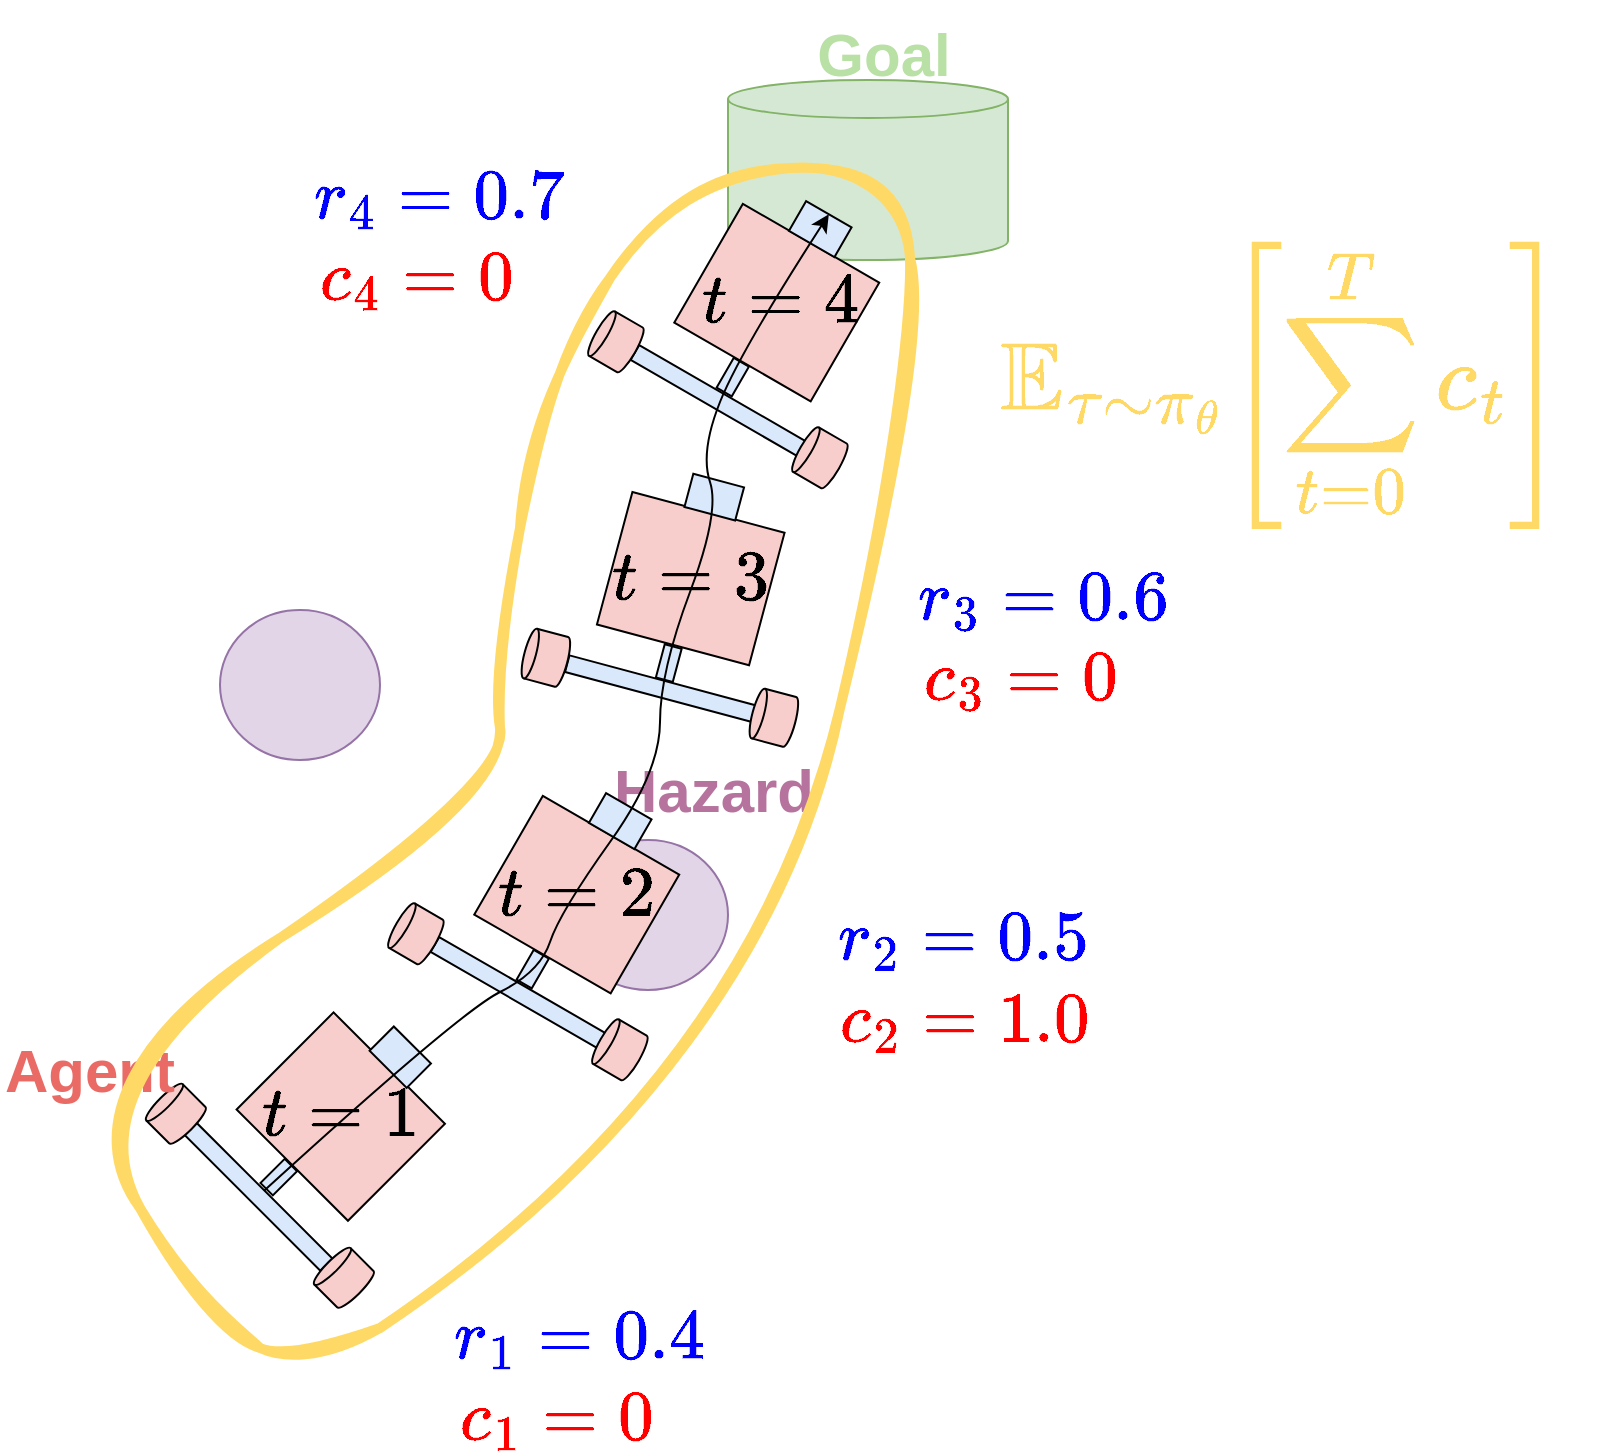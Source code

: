 <mxfile version="28.1.2">
  <diagram name="페이지-1" id="ge7ynudYH0SWpXRpJTb-">
    <mxGraphModel dx="3169" dy="1753" grid="1" gridSize="10" guides="1" tooltips="1" connect="1" arrows="1" fold="1" page="1" pageScale="1" pageWidth="827" pageHeight="1169" background="#ffffff" math="1" shadow="0">
      <root>
        <mxCell id="0" />
        <mxCell id="1" parent="0" />
        <mxCell id="ZkdpZ8pQUQYbcLdI2gs5-3" value="" style="group" vertex="1" connectable="0" parent="1">
          <mxGeometry x="20" y="222" width="751" height="724" as="geometry" />
        </mxCell>
        <mxCell id="-oPGyq5Cqz7-k8GaQxrX-370" value="" style="group;rotation=-135;" parent="ZkdpZ8pQUQYbcLdI2gs5-3" vertex="1" connectable="0">
          <mxGeometry x="90.004" y="505.003" width="166.996" height="120" as="geometry" />
        </mxCell>
        <mxCell id="-oPGyq5Cqz7-k8GaQxrX-371" value="" style="rounded=0;whiteSpace=wrap;html=1;fillColor=#f8cecc;strokeColor=default;rotation=-135;" parent="-oPGyq5Cqz7-k8GaQxrX-370" vertex="1">
          <mxGeometry x="41" y="19" width="78.75" height="68.571" as="geometry" />
        </mxCell>
        <mxCell id="-oPGyq5Cqz7-k8GaQxrX-372" value="" style="rounded=0;whiteSpace=wrap;html=1;fillColor=#dae8fc;strokeColor=default;rotation=-135;" parent="-oPGyq5Cqz7-k8GaQxrX-370" vertex="1">
          <mxGeometry x="97" y="15" width="26.25" height="17.143" as="geometry" />
        </mxCell>
        <mxCell id="-oPGyq5Cqz7-k8GaQxrX-373" value="" style="rounded=0;whiteSpace=wrap;html=1;fillColor=#dae8fc;strokeColor=default;rotation=-135;" parent="-oPGyq5Cqz7-k8GaQxrX-370" vertex="1">
          <mxGeometry x="45" y="75" width="8.75" height="17.143" as="geometry" />
        </mxCell>
        <mxCell id="-oPGyq5Cqz7-k8GaQxrX-374" value="" style="rounded=0;whiteSpace=wrap;html=1;fillColor=#dae8fc;strokeColor=default;rotation=-135;" parent="-oPGyq5Cqz7-k8GaQxrX-370" vertex="1">
          <mxGeometry x="-9" y="89" width="96.25" height="8.571" as="geometry" />
        </mxCell>
        <mxCell id="-oPGyq5Cqz7-k8GaQxrX-375" value="" style="shape=cylinder3;whiteSpace=wrap;html=1;boundedLbl=1;backgroundOutline=1;size=2.875;direction=south;fillColor=#f8cecc;strokeColor=default;rotation=-135;" parent="-oPGyq5Cqz7-k8GaQxrX-370" vertex="1">
          <mxGeometry x="-13" y="39" width="21.875" height="25.714" as="geometry" />
        </mxCell>
        <mxCell id="-oPGyq5Cqz7-k8GaQxrX-376" value="" style="shape=cylinder3;whiteSpace=wrap;html=1;boundedLbl=1;backgroundOutline=1;size=2.875;direction=south;fillColor=#f8cecc;strokeColor=default;rotation=-135;" parent="-oPGyq5Cqz7-k8GaQxrX-370" vertex="1">
          <mxGeometry x="71" y="121" width="21.875" height="25.714" as="geometry" />
        </mxCell>
        <mxCell id="wP25u6oJwDEnEGt5gR-9-16" value="&lt;span style=&quot;font-weight: 400;&quot;&gt;&lt;font style=&quot;color: rgb(0, 0, 0);&quot;&gt;`t = 1`&lt;/font&gt;&lt;/span&gt;" style="text;html=1;align=center;verticalAlign=middle;whiteSpace=wrap;rounded=0;fontSize=30;fontColor=#B9E0A5;fontStyle=1" parent="-oPGyq5Cqz7-k8GaQxrX-370" vertex="1">
          <mxGeometry x="-9.624" y="36.857" width="180" height="30" as="geometry" />
        </mxCell>
        <mxCell id="-oPGyq5Cqz7-k8GaQxrX-377" value="" style="ellipse;whiteSpace=wrap;html=1;fillColor=#e1d5e7;strokeColor=#9673a6;" parent="ZkdpZ8pQUQYbcLdI2gs5-3" vertex="1">
          <mxGeometry x="284" y="420" width="80" height="75" as="geometry" />
        </mxCell>
        <mxCell id="-oPGyq5Cqz7-k8GaQxrX-378" value="" style="shape=cylinder3;whiteSpace=wrap;html=1;boundedLbl=1;backgroundOutline=1;size=9.481;fillColor=#d5e8d4;strokeColor=#82b366;" parent="ZkdpZ8pQUQYbcLdI2gs5-3" vertex="1">
          <mxGeometry x="364" y="40" width="140" height="90" as="geometry" />
        </mxCell>
        <mxCell id="-oPGyq5Cqz7-k8GaQxrX-379" value="Goal" style="text;html=1;align=center;verticalAlign=middle;whiteSpace=wrap;rounded=0;fontSize=30;fontColor=#B9E0A5;fontStyle=1" parent="ZkdpZ8pQUQYbcLdI2gs5-3" vertex="1">
          <mxGeometry x="404" width="76" height="53" as="geometry" />
        </mxCell>
        <mxCell id="-oPGyq5Cqz7-k8GaQxrX-380" value="&lt;font style=&quot;color: rgb(234, 107, 102);&quot;&gt;Agent&lt;/font&gt;" style="text;html=1;align=center;verticalAlign=middle;whiteSpace=wrap;rounded=0;fontSize=30;fontColor=#B9E0A5;fontStyle=1" parent="ZkdpZ8pQUQYbcLdI2gs5-3" vertex="1">
          <mxGeometry y="520" width="90" height="30" as="geometry" />
        </mxCell>
        <mxCell id="-oPGyq5Cqz7-k8GaQxrX-381" value="&lt;font style=&quot;color: rgb(181, 115, 157);&quot;&gt;Hazard&lt;/font&gt;" style="text;html=1;align=center;verticalAlign=middle;whiteSpace=wrap;rounded=0;fontSize=30;fontColor=#B9E0A5;fontStyle=1" parent="ZkdpZ8pQUQYbcLdI2gs5-3" vertex="1">
          <mxGeometry x="304" y="380" width="106" height="30" as="geometry" />
        </mxCell>
        <mxCell id="-oPGyq5Cqz7-k8GaQxrX-382" value="" style="ellipse;whiteSpace=wrap;html=1;fillColor=#e1d5e7;strokeColor=#9673a6;" parent="ZkdpZ8pQUQYbcLdI2gs5-3" vertex="1">
          <mxGeometry x="110" y="305" width="80" height="75" as="geometry" />
        </mxCell>
        <mxCell id="-oPGyq5Cqz7-k8GaQxrX-383" value="" style="group;rotation=-150;opacity=23;" parent="ZkdpZ8pQUQYbcLdI2gs5-3" vertex="1" connectable="0">
          <mxGeometry x="209.996" y="396.002" width="168.374" height="120" as="geometry" />
        </mxCell>
        <mxCell id="-oPGyq5Cqz7-k8GaQxrX-384" value="" style="rounded=0;whiteSpace=wrap;html=1;fillColor=#f8cecc;strokeColor=default;rotation=-150;" parent="-oPGyq5Cqz7-k8GaQxrX-383" vertex="1">
          <mxGeometry x="39" y="17" width="78.75" height="68.571" as="geometry" />
        </mxCell>
        <mxCell id="-oPGyq5Cqz7-k8GaQxrX-385" value="" style="rounded=0;whiteSpace=wrap;html=1;fillColor=#dae8fc;strokeColor=default;rotation=-150;" parent="-oPGyq5Cqz7-k8GaQxrX-383" vertex="1">
          <mxGeometry x="87" y="6" width="26.25" height="17.143" as="geometry" />
        </mxCell>
        <mxCell id="-oPGyq5Cqz7-k8GaQxrX-386" value="" style="rounded=0;whiteSpace=wrap;html=1;fillColor=#dae8fc;strokeColor=default;rotation=-150;" parent="-oPGyq5Cqz7-k8GaQxrX-383" vertex="1">
          <mxGeometry x="52" y="80" width="8.75" height="17.143" as="geometry" />
        </mxCell>
        <mxCell id="-oPGyq5Cqz7-k8GaQxrX-387" value="" style="rounded=0;whiteSpace=wrap;html=1;fillColor=#dae8fc;strokeColor=default;rotation=-150;" parent="-oPGyq5Cqz7-k8GaQxrX-383" vertex="1">
          <mxGeometry x="1" y="96" width="96.25" height="8.571" as="geometry" />
        </mxCell>
        <mxCell id="-oPGyq5Cqz7-k8GaQxrX-388" value="" style="shape=cylinder3;whiteSpace=wrap;html=1;boundedLbl=1;backgroundOutline=1;size=2.875;direction=south;fillColor=#f8cecc;strokeColor=default;rotation=-150;" parent="-oPGyq5Cqz7-k8GaQxrX-383" vertex="1">
          <mxGeometry x="-13" y="58" width="21.875" height="25.714" as="geometry" />
        </mxCell>
        <mxCell id="-oPGyq5Cqz7-k8GaQxrX-389" value="" style="shape=cylinder3;whiteSpace=wrap;html=1;boundedLbl=1;backgroundOutline=1;size=2.875;direction=south;fillColor=#f8cecc;strokeColor=default;rotation=-150;" parent="-oPGyq5Cqz7-k8GaQxrX-383" vertex="1">
          <mxGeometry x="89" y="116" width="21.875" height="25.714" as="geometry" />
        </mxCell>
        <mxCell id="wP25u6oJwDEnEGt5gR-9-17" value="&lt;span style=&quot;font-weight: 400;&quot;&gt;&lt;font style=&quot;color: rgb(0, 0, 0);&quot;&gt;`t = 2`&lt;/font&gt;&lt;/span&gt;" style="text;html=1;align=center;verticalAlign=middle;whiteSpace=wrap;rounded=0;fontSize=30;fontColor=#B9E0A5;fontStyle=1" parent="-oPGyq5Cqz7-k8GaQxrX-383" vertex="1">
          <mxGeometry x="-11.626" y="36.288" width="180" height="30" as="geometry" />
        </mxCell>
        <mxCell id="-oPGyq5Cqz7-k8GaQxrX-390" value="" style="group;rotation=-165;opacity=23;" parent="ZkdpZ8pQUQYbcLdI2gs5-3" vertex="1" connectable="0">
          <mxGeometry x="270.002" y="240.002" width="165.378" height="120" as="geometry" />
        </mxCell>
        <mxCell id="-oPGyq5Cqz7-k8GaQxrX-391" value="" style="rounded=0;whiteSpace=wrap;html=1;fillColor=#f8cecc;strokeColor=default;rotation=-165;" parent="-oPGyq5Cqz7-k8GaQxrX-390" vertex="1">
          <mxGeometry x="36" y="15" width="78.75" height="68.571" as="geometry" />
        </mxCell>
        <mxCell id="-oPGyq5Cqz7-k8GaQxrX-392" value="" style="rounded=0;whiteSpace=wrap;html=1;fillColor=#dae8fc;strokeColor=default;rotation=-165;" parent="-oPGyq5Cqz7-k8GaQxrX-390" vertex="1">
          <mxGeometry x="74" width="26.25" height="17.143" as="geometry" />
        </mxCell>
        <mxCell id="-oPGyq5Cqz7-k8GaQxrX-393" value="" style="rounded=0;whiteSpace=wrap;html=1;fillColor=#dae8fc;strokeColor=default;rotation=-165;" parent="-oPGyq5Cqz7-k8GaQxrX-390" vertex="1">
          <mxGeometry x="60" y="83" width="8.75" height="17.143" as="geometry" />
        </mxCell>
        <mxCell id="-oPGyq5Cqz7-k8GaQxrX-394" value="" style="rounded=0;whiteSpace=wrap;html=1;fillColor=#dae8fc;strokeColor=default;rotation=-165;" parent="-oPGyq5Cqz7-k8GaQxrX-390" vertex="1">
          <mxGeometry x="12" y="100" width="96.25" height="8.571" as="geometry" />
        </mxCell>
        <mxCell id="-oPGyq5Cqz7-k8GaQxrX-395" value="" style="shape=cylinder3;whiteSpace=wrap;html=1;boundedLbl=1;backgroundOutline=1;size=2.875;direction=south;fillColor=#f8cecc;strokeColor=default;rotation=-165;" parent="-oPGyq5Cqz7-k8GaQxrX-390" vertex="1">
          <mxGeometry x="-8" y="76" width="21.875" height="25.714" as="geometry" />
        </mxCell>
        <mxCell id="-oPGyq5Cqz7-k8GaQxrX-396" value="" style="shape=cylinder3;whiteSpace=wrap;html=1;boundedLbl=1;backgroundOutline=1;size=2.875;direction=south;fillColor=#f8cecc;strokeColor=default;rotation=-165;" parent="-oPGyq5Cqz7-k8GaQxrX-390" vertex="1">
          <mxGeometry x="106" y="106" width="21.875" height="25.714" as="geometry" />
        </mxCell>
        <mxCell id="wP25u6oJwDEnEGt5gR-9-26" value="&lt;span style=&quot;font-weight: 400;&quot;&gt;&lt;font style=&quot;color: rgb(0, 0, 0);&quot;&gt;`t = 3`&lt;/font&gt;&lt;/span&gt;" style="text;html=1;align=center;verticalAlign=middle;whiteSpace=wrap;rounded=0;fontSize=30;fontColor=#B9E0A5;fontStyle=1" parent="-oPGyq5Cqz7-k8GaQxrX-390" vertex="1">
          <mxGeometry x="-14.622" y="34.288" width="180" height="30" as="geometry" />
        </mxCell>
        <mxCell id="-oPGyq5Cqz7-k8GaQxrX-397" value="" style="group;rotation=-150;opacity=23;" parent="ZkdpZ8pQUQYbcLdI2gs5-3" vertex="1" connectable="0">
          <mxGeometry x="310.004" y="100.003" width="169.996" height="120" as="geometry" />
        </mxCell>
        <mxCell id="-oPGyq5Cqz7-k8GaQxrX-398" value="" style="rounded=0;whiteSpace=wrap;html=1;fillColor=#f8cecc;strokeColor=default;rotation=-150;" parent="-oPGyq5Cqz7-k8GaQxrX-397" vertex="1">
          <mxGeometry x="39" y="17" width="78.75" height="68.571" as="geometry" />
        </mxCell>
        <mxCell id="-oPGyq5Cqz7-k8GaQxrX-399" value="" style="rounded=0;whiteSpace=wrap;html=1;fillColor=#dae8fc;strokeColor=default;rotation=-150;" parent="-oPGyq5Cqz7-k8GaQxrX-397" vertex="1">
          <mxGeometry x="87" y="6" width="26.25" height="17.143" as="geometry" />
        </mxCell>
        <mxCell id="-oPGyq5Cqz7-k8GaQxrX-400" value="" style="rounded=0;whiteSpace=wrap;html=1;fillColor=#dae8fc;strokeColor=default;rotation=-150;" parent="-oPGyq5Cqz7-k8GaQxrX-397" vertex="1">
          <mxGeometry x="52" y="80" width="8.75" height="17.143" as="geometry" />
        </mxCell>
        <mxCell id="-oPGyq5Cqz7-k8GaQxrX-401" value="" style="rounded=0;whiteSpace=wrap;html=1;fillColor=#dae8fc;strokeColor=default;rotation=-150;" parent="-oPGyq5Cqz7-k8GaQxrX-397" vertex="1">
          <mxGeometry x="1" y="96" width="96.25" height="8.571" as="geometry" />
        </mxCell>
        <mxCell id="-oPGyq5Cqz7-k8GaQxrX-402" value="" style="shape=cylinder3;whiteSpace=wrap;html=1;boundedLbl=1;backgroundOutline=1;size=2.875;direction=south;fillColor=#f8cecc;strokeColor=default;rotation=-150;" parent="-oPGyq5Cqz7-k8GaQxrX-397" vertex="1">
          <mxGeometry x="-13" y="58" width="21.875" height="25.714" as="geometry" />
        </mxCell>
        <mxCell id="-oPGyq5Cqz7-k8GaQxrX-403" value="" style="shape=cylinder3;whiteSpace=wrap;html=1;boundedLbl=1;backgroundOutline=1;size=2.875;direction=south;fillColor=#f8cecc;strokeColor=default;rotation=-150;" parent="-oPGyq5Cqz7-k8GaQxrX-397" vertex="1">
          <mxGeometry x="89" y="116" width="21.875" height="25.714" as="geometry" />
        </mxCell>
        <mxCell id="wP25u6oJwDEnEGt5gR-9-27" value="&lt;span style=&quot;font-weight: 400;&quot;&gt;&lt;font style=&quot;color: rgb(0, 0, 0);&quot;&gt;`t = 4`&lt;/font&gt;&lt;/span&gt;" style="text;html=1;align=center;verticalAlign=middle;whiteSpace=wrap;rounded=0;fontSize=30;fontColor=#B9E0A5;fontStyle=1" parent="-oPGyq5Cqz7-k8GaQxrX-397" vertex="1">
          <mxGeometry x="-10.004" y="36.287" width="180" height="30" as="geometry" />
        </mxCell>
        <mxCell id="-oPGyq5Cqz7-k8GaQxrX-427" style="edgeStyle=orthogonalEdgeStyle;rounded=0;orthogonalLoop=1;jettySize=auto;html=1;exitX=0.5;exitY=1;exitDx=0;exitDy=0;" parent="ZkdpZ8pQUQYbcLdI2gs5-3" edge="1">
          <mxGeometry relative="1" as="geometry">
            <mxPoint x="220" y="270.0" as="sourcePoint" />
            <mxPoint x="220" y="270.0" as="targetPoint" />
          </mxGeometry>
        </mxCell>
        <mxCell id="-oPGyq5Cqz7-k8GaQxrX-430" value="" style="curved=1;endArrow=classic;html=1;rounded=0;exitX=0.5;exitY=1;exitDx=0;exitDy=0;entryX=0.5;entryY=1;entryDx=0;entryDy=0;" parent="ZkdpZ8pQUQYbcLdI2gs5-3" source="-oPGyq5Cqz7-k8GaQxrX-374" target="-oPGyq5Cqz7-k8GaQxrX-399" edge="1">
          <mxGeometry width="50" height="50" relative="1" as="geometry">
            <mxPoint x="80" y="366" as="sourcePoint" />
            <mxPoint x="130" y="316" as="targetPoint" />
            <Array as="points">
              <mxPoint x="230" y="506" />
              <mxPoint x="270" y="486" />
              <mxPoint x="280" y="456" />
              <mxPoint x="330" y="386" />
              <mxPoint x="330" y="336" />
              <mxPoint x="360" y="256" />
              <mxPoint x="350" y="226" />
              <mxPoint x="370" y="176" />
            </Array>
          </mxGeometry>
        </mxCell>
        <mxCell id="wP25u6oJwDEnEGt5gR-9-2" value="&lt;font style=&quot;font-weight: normal; color: rgb(0, 0, 255);&quot;&gt;`r_1 = 0.4`&lt;/font&gt;" style="text;html=1;align=center;verticalAlign=middle;whiteSpace=wrap;rounded=0;fontSize=30;fontColor=#B9E0A5;fontStyle=1" parent="ZkdpZ8pQUQYbcLdI2gs5-3" vertex="1">
          <mxGeometry x="200" y="654" width="180" height="30" as="geometry" />
        </mxCell>
        <mxCell id="wP25u6oJwDEnEGt5gR-9-3" value="&lt;font style=&quot;font-weight: normal; color: rgb(255, 0, 0);&quot;&gt;`c_1 = 0`&lt;/font&gt;" style="text;html=1;align=center;verticalAlign=middle;whiteSpace=wrap;rounded=0;fontSize=30;fontColor=#B9E0A5;fontStyle=1" parent="ZkdpZ8pQUQYbcLdI2gs5-3" vertex="1">
          <mxGeometry x="188" y="694" width="180" height="30" as="geometry" />
        </mxCell>
        <mxCell id="wP25u6oJwDEnEGt5gR-9-8" value="&lt;font style=&quot;font-weight: normal; color: rgb(0, 0, 255);&quot;&gt;`r_2 = 0.5`&lt;/font&gt;" style="text;html=1;align=center;verticalAlign=middle;whiteSpace=wrap;rounded=0;fontSize=30;fontColor=#B9E0A5;fontStyle=1" parent="ZkdpZ8pQUQYbcLdI2gs5-3" vertex="1">
          <mxGeometry x="392" y="454" width="180" height="30" as="geometry" />
        </mxCell>
        <mxCell id="wP25u6oJwDEnEGt5gR-9-9" value="&lt;font style=&quot;font-weight: normal; color: rgb(255, 0, 0);&quot;&gt;`c_2 = 1.0`&lt;/font&gt;" style="text;html=1;align=center;verticalAlign=middle;whiteSpace=wrap;rounded=0;fontSize=30;fontColor=#B9E0A5;fontStyle=1" parent="ZkdpZ8pQUQYbcLdI2gs5-3" vertex="1">
          <mxGeometry x="392" y="495" width="180" height="30" as="geometry" />
        </mxCell>
        <mxCell id="wP25u6oJwDEnEGt5gR-9-10" value="&lt;font style=&quot;font-weight: normal; color: rgb(0, 0, 255);&quot;&gt;`r_3 = 0.6`&lt;/font&gt;" style="text;html=1;align=center;verticalAlign=middle;whiteSpace=wrap;rounded=0;fontSize=30;fontColor=#B9E0A5;fontStyle=1" parent="ZkdpZ8pQUQYbcLdI2gs5-3" vertex="1">
          <mxGeometry x="432" y="284" width="180" height="30" as="geometry" />
        </mxCell>
        <mxCell id="wP25u6oJwDEnEGt5gR-9-11" value="&lt;font style=&quot;font-weight: normal; color: rgb(255, 0, 0);&quot;&gt;`c_3 = 0`&lt;/font&gt;" style="text;html=1;align=center;verticalAlign=middle;whiteSpace=wrap;rounded=0;fontSize=30;fontColor=#B9E0A5;fontStyle=1" parent="ZkdpZ8pQUQYbcLdI2gs5-3" vertex="1">
          <mxGeometry x="420" y="324" width="180" height="30" as="geometry" />
        </mxCell>
        <mxCell id="wP25u6oJwDEnEGt5gR-9-14" value="&lt;font style=&quot;font-weight: normal; color: rgb(0, 0, 255);&quot;&gt;`r_4 = 0.7`&lt;/font&gt;" style="text;html=1;align=center;verticalAlign=middle;whiteSpace=wrap;rounded=0;fontSize=30;fontColor=#B9E0A5;fontStyle=1" parent="ZkdpZ8pQUQYbcLdI2gs5-3" vertex="1">
          <mxGeometry x="130" y="84" width="180" height="30" as="geometry" />
        </mxCell>
        <mxCell id="wP25u6oJwDEnEGt5gR-9-15" value="&lt;font style=&quot;font-weight: normal; color: rgb(255, 0, 0);&quot;&gt;`c_4 = 0`&lt;/font&gt;" style="text;html=1;align=center;verticalAlign=middle;whiteSpace=wrap;rounded=0;fontSize=30;fontColor=#B9E0A5;fontStyle=1" parent="ZkdpZ8pQUQYbcLdI2gs5-3" vertex="1">
          <mxGeometry x="118" y="124" width="180" height="30" as="geometry" />
        </mxCell>
        <mxCell id="ICkzkuL-yt_RujRnM5Pi-2" value="" style="curved=1;endArrow=none;html=1;rounded=0;endFill=0;fillColor=#fff2cc;strokeColor=#FFD966;sketch=1;curveFitting=1;jiggle=2;flowAnimation=0;strokeWidth=5;" parent="ZkdpZ8pQUQYbcLdI2gs5-3" edge="1">
          <mxGeometry width="50" height="50" relative="1" as="geometry">
            <mxPoint x="190" y="664" as="sourcePoint" />
            <mxPoint x="190" y="664" as="targetPoint" />
            <Array as="points">
              <mxPoint x="150" y="684" />
              <mxPoint x="110" y="664" />
              <mxPoint x="30" y="544" />
              <mxPoint x="250" y="394" />
              <mxPoint x="250" y="334" />
              <mxPoint x="270" y="194" />
              <mxPoint x="340" y="84" />
              <mxPoint x="450" y="84" />
              <mxPoint x="460" y="174" />
              <mxPoint x="380" y="534" />
            </Array>
          </mxGeometry>
        </mxCell>
        <mxCell id="ZkdpZ8pQUQYbcLdI2gs5-2" value="&lt;font style=&quot;font-size: 40px;&quot;&gt;`\mathbb{E}_{\tau \sim \pi_\theta} \left[\sum_{t = 0}^T c_t \right]`&lt;/font&gt;" style="text;html=1;align=center;verticalAlign=middle;whiteSpace=wrap;rounded=0;fontSize=30;fontColor=#FFD966;fontStyle=1;labelBackgroundColor=none;labelBorderColor=none;textShadow=0;" vertex="1" parent="ZkdpZ8pQUQYbcLdI2gs5-3">
          <mxGeometry x="491" y="130" width="301" height="124" as="geometry" />
        </mxCell>
      </root>
    </mxGraphModel>
  </diagram>
</mxfile>
